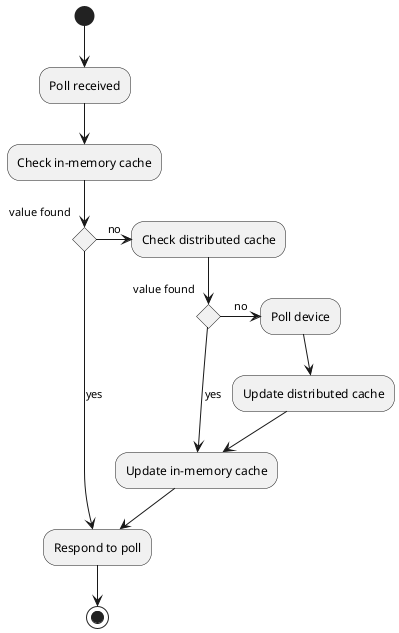 @startuml
(*) --> "Poll received"
--> "Check in-memory cache"
--> if "value found" then
  -->[yes] "Respond to poll"
  --> (*)
else
  -right->[no] "Check distributed cache"
  --> if "value found" then
    -->[yes] "Update in-memory cache"
    --> "Respond to poll"
  else
    -right->[no] "Poll device"
    --> "Update distributed cache"
    --> "Update in-memory cache"
  endif
endif
@enduml
